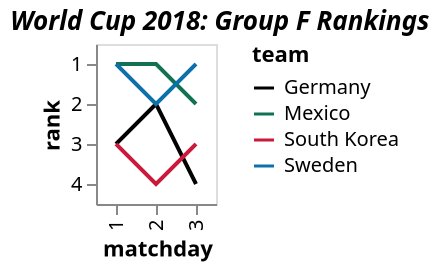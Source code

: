 {
  "$schema": "https://vega.github.io/schema/vega-lite/v5.json",
  "data": {
    "values": [
      {
        "diff": -1,
        "matchday": 1,
        "point": 0,
        "team": "Germany"
      },
      {
        "diff": 1,
        "matchday": 1,
        "point": 3,
        "team": "Mexico"
      },
      {
        "diff": -1,
        "matchday": 1,
        "point": 0,
        "team": "South Korea"
      },
      {
        "diff": 1,
        "matchday": 1,
        "point": 3,
        "team": "Sweden"
      },
      {
        "diff": 0,
        "matchday": 2,
        "point": 3,
        "team": "Germany"
      },
      {
        "diff": 2,
        "matchday": 2,
        "point": 6,
        "team": "Mexico"
      },
      {
        "diff": -2,
        "matchday": 2,
        "point": 0,
        "team": "South Korea"
      },
      {
        "diff": 0,
        "matchday": 2,
        "point": 3,
        "team": "Sweden"
      },
      {
        "diff": -2,
        "matchday": 3,
        "point": 3,
        "team": "Germany"
      },
      {
        "diff": -1,
        "matchday": 3,
        "point": 6,
        "team": "Mexico"
      },
      {
        "diff": 0,
        "matchday": 3,
        "point": 3,
        "team": "South Korea"
      },
      {
        "diff": 3,
        "matchday": 3,
        "point": 6,
        "team": "Sweden"
      }
    ]
  },
  "description": "Line chart showing ranks over time for thw World Cup 2018 Group F teams",
  "encoding": {
    "color": {
      "field": "team",
      "scale": {
        "domain": [
          "Germany",
          "Mexico",
          "South Korea",
          "Sweden"
        ],
        "range": [
          "black",
          "#127153",
          "#c91a3c",
          "#0c71ab"
        ]
      },
      "type": "nominal"
    },
    "x": {
      "field": "matchday",
      "type": "ordinal"
    },
    "y": {
      "field": "rank",
      "type": "ordinal"
    }
  },
  "mark": {
    "orient": "vertical",
    "type": "line"
  },
  "title": {
    "fontStyle": "italic",
    "frame": "bounds",
    "text": "World Cup 2018: Group F Rankings"
  },
  "transform": [
    {
      "groupby": [
        "matchday"
      ],
      "sort": [
        {
          "field": "point",
          "order": "descending"
        },
        {
          "field": "diff",
          "order": "descending"
        }
      ],
      "window": [
        {
          "as": "rank",
          "op": "rank"
        }
      ]
    }
  ]
}